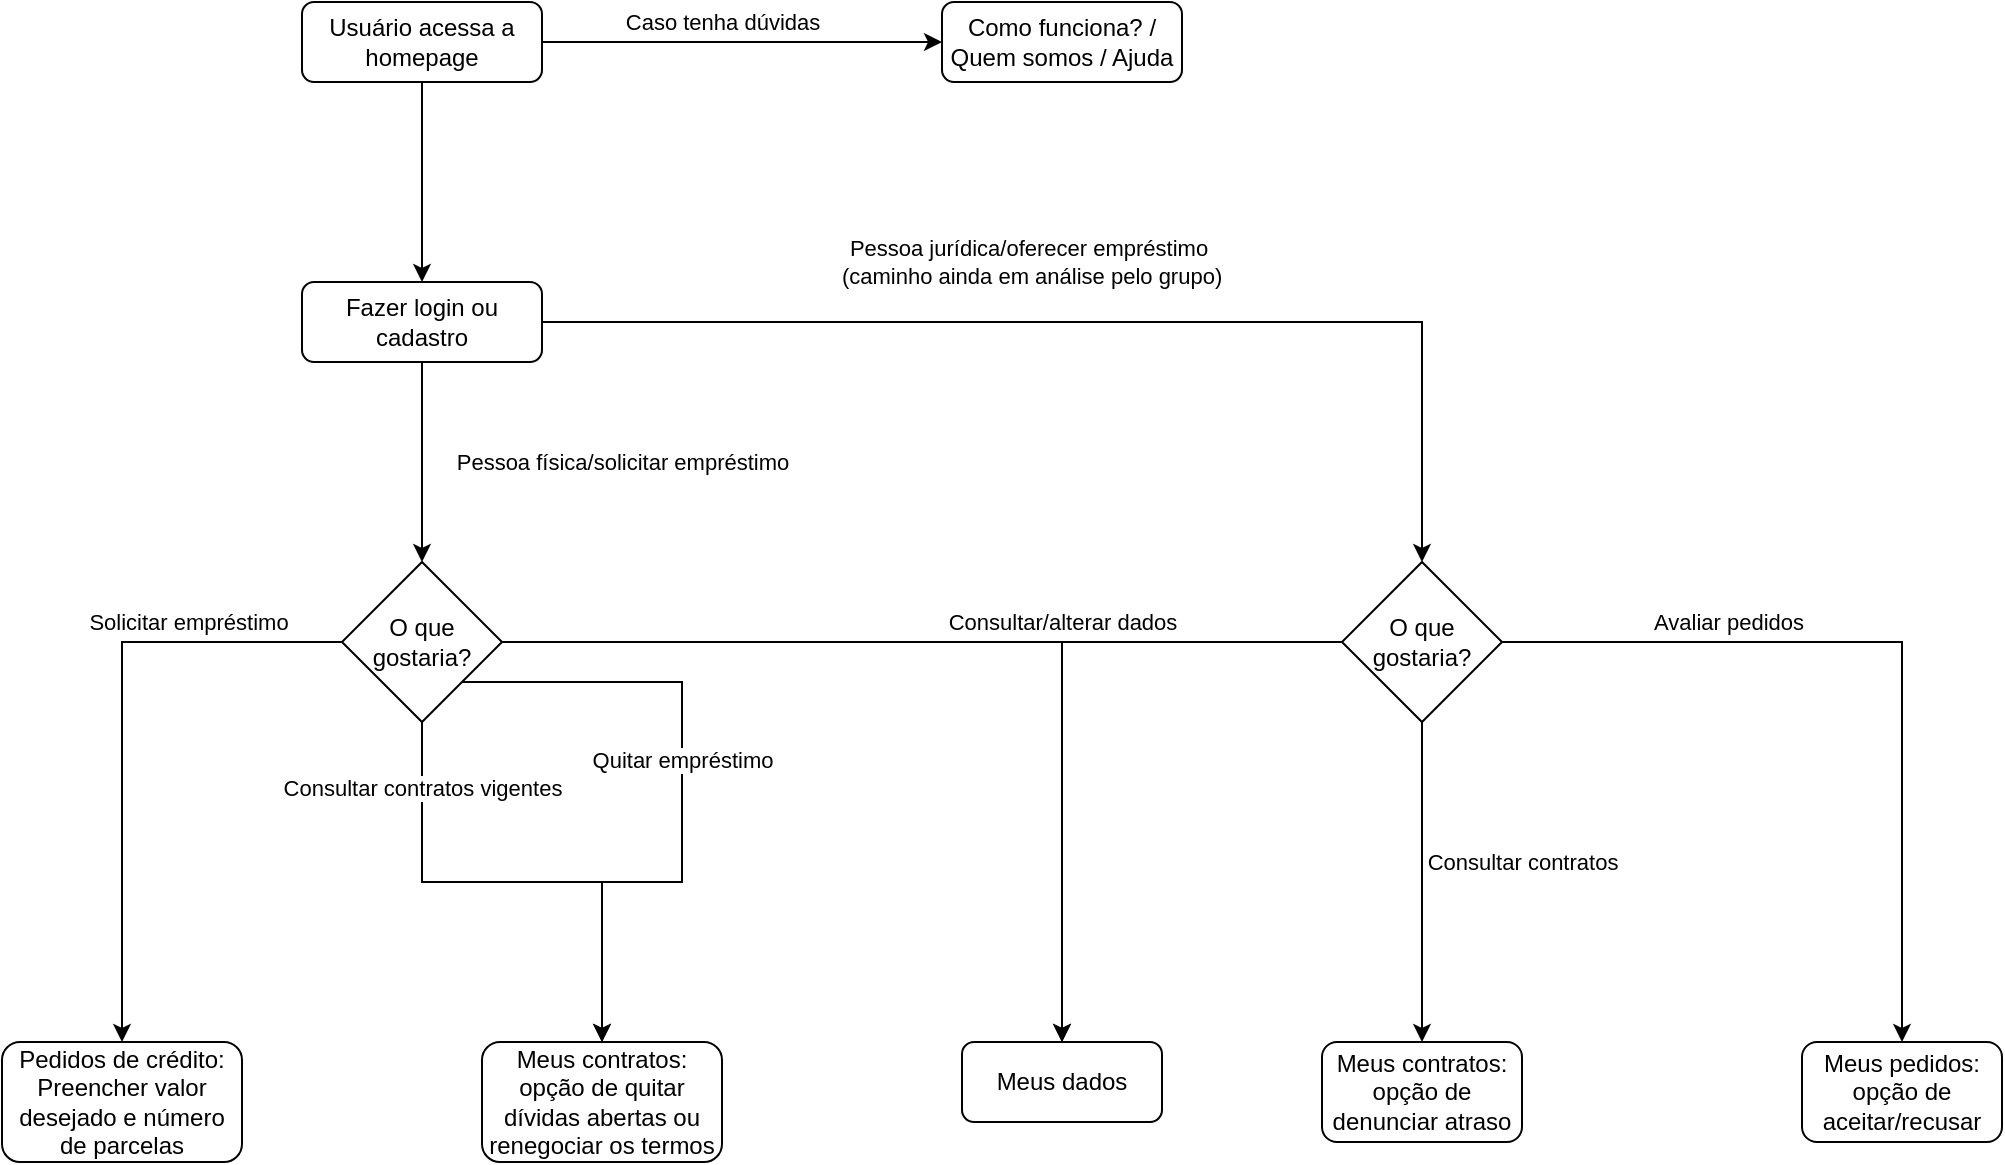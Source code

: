<mxfile version="20.4.0" type="device"><diagram id="C5RBs43oDa-KdzZeNtuy" name="Page-1"><mxGraphModel dx="1422" dy="754" grid="1" gridSize="10" guides="1" tooltips="1" connect="1" arrows="1" fold="1" page="1" pageScale="1" pageWidth="827" pageHeight="1169" math="0" shadow="0"><root><mxCell id="WIyWlLk6GJQsqaUBKTNV-0"/><mxCell id="WIyWlLk6GJQsqaUBKTNV-1" parent="WIyWlLk6GJQsqaUBKTNV-0"/><mxCell id="1dzgNp7p-gWxJ_JhTmDF-0" value="Caso tenha dúvidas" style="edgeStyle=orthogonalEdgeStyle;rounded=0;orthogonalLoop=1;jettySize=auto;html=1;" parent="WIyWlLk6GJQsqaUBKTNV-1" source="WIyWlLk6GJQsqaUBKTNV-3" edge="1"><mxGeometry x="-0.1" y="10" relative="1" as="geometry"><mxPoint x="480" y="100" as="targetPoint"/><mxPoint as="offset"/></mxGeometry></mxCell><mxCell id="1dzgNp7p-gWxJ_JhTmDF-3" value="" style="edgeStyle=orthogonalEdgeStyle;rounded=0;orthogonalLoop=1;jettySize=auto;html=1;entryX=0.5;entryY=0;entryDx=0;entryDy=0;" parent="WIyWlLk6GJQsqaUBKTNV-1" source="WIyWlLk6GJQsqaUBKTNV-3" target="1dzgNp7p-gWxJ_JhTmDF-5" edge="1"><mxGeometry y="-40" relative="1" as="geometry"><mxPoint x="220" y="220" as="targetPoint"/><mxPoint as="offset"/></mxGeometry></mxCell><mxCell id="WIyWlLk6GJQsqaUBKTNV-3" value="Usuário acessa a homepage" style="rounded=1;whiteSpace=wrap;html=1;fontSize=12;glass=0;strokeWidth=1;shadow=0;" parent="WIyWlLk6GJQsqaUBKTNV-1" vertex="1"><mxGeometry x="160" y="80" width="120" height="40" as="geometry"/></mxCell><mxCell id="1dzgNp7p-gWxJ_JhTmDF-1" value="Como funciona? / Quem somos / Ajuda" style="rounded=1;whiteSpace=wrap;html=1;fontSize=12;glass=0;strokeWidth=1;shadow=0;" parent="WIyWlLk6GJQsqaUBKTNV-1" vertex="1"><mxGeometry x="480" y="80" width="120" height="40" as="geometry"/></mxCell><mxCell id="1dzgNp7p-gWxJ_JhTmDF-24" value="Pessoa jurídica/oferecer empréstimo&lt;br&gt;&amp;nbsp;(caminho ainda em análise pelo grupo)" style="edgeStyle=orthogonalEdgeStyle;rounded=0;orthogonalLoop=1;jettySize=auto;html=1;entryX=0.5;entryY=0;entryDx=0;entryDy=0;" parent="WIyWlLk6GJQsqaUBKTNV-1" source="1dzgNp7p-gWxJ_JhTmDF-5" target="1dzgNp7p-gWxJ_JhTmDF-34" edge="1"><mxGeometry x="-0.133" y="30" relative="1" as="geometry"><mxPoint x="720" y="330" as="targetPoint"/><mxPoint as="offset"/></mxGeometry></mxCell><mxCell id="1dzgNp7p-gWxJ_JhTmDF-25" value="Pessoa física/solicitar empréstimo" style="edgeStyle=orthogonalEdgeStyle;rounded=0;orthogonalLoop=1;jettySize=auto;html=1;entryX=0.5;entryY=0;entryDx=0;entryDy=0;" parent="WIyWlLk6GJQsqaUBKTNV-1" source="1dzgNp7p-gWxJ_JhTmDF-5" target="1dzgNp7p-gWxJ_JhTmDF-27" edge="1"><mxGeometry y="100" relative="1" as="geometry"><mxPoint x="220" y="400" as="targetPoint"/><mxPoint as="offset"/></mxGeometry></mxCell><mxCell id="1dzgNp7p-gWxJ_JhTmDF-5" value="Fazer login ou cadastro" style="rounded=1;whiteSpace=wrap;html=1;fontSize=12;glass=0;strokeWidth=1;shadow=0;" parent="WIyWlLk6GJQsqaUBKTNV-1" vertex="1"><mxGeometry x="160" y="220" width="120" height="40" as="geometry"/></mxCell><mxCell id="1dzgNp7p-gWxJ_JhTmDF-28" value="Solicitar empréstimo" style="edgeStyle=orthogonalEdgeStyle;rounded=0;orthogonalLoop=1;jettySize=auto;html=1;" parent="WIyWlLk6GJQsqaUBKTNV-1" source="1dzgNp7p-gWxJ_JhTmDF-27" target="1dzgNp7p-gWxJ_JhTmDF-31" edge="1"><mxGeometry x="-0.5" y="-10" relative="1" as="geometry"><mxPoint x="70" y="530" as="targetPoint"/><mxPoint as="offset"/></mxGeometry></mxCell><mxCell id="1dzgNp7p-gWxJ_JhTmDF-29" value="Consultar contratos vigentes" style="edgeStyle=orthogonalEdgeStyle;rounded=0;orthogonalLoop=1;jettySize=auto;html=1;entryX=0.5;entryY=0;entryDx=0;entryDy=0;" parent="WIyWlLk6GJQsqaUBKTNV-1" source="1dzgNp7p-gWxJ_JhTmDF-27" target="1dzgNp7p-gWxJ_JhTmDF-32" edge="1"><mxGeometry x="-0.739" relative="1" as="geometry"><mxPoint x="310" y="580" as="targetPoint"/><Array as="points"><mxPoint x="220" y="520"/><mxPoint x="310" y="520"/></Array><mxPoint as="offset"/></mxGeometry></mxCell><mxCell id="1dzgNp7p-gWxJ_JhTmDF-30" value="Quitar empréstimo&lt;br&gt;" style="edgeStyle=orthogonalEdgeStyle;rounded=0;orthogonalLoop=1;jettySize=auto;html=1;entryX=0.5;entryY=0;entryDx=0;entryDy=0;" parent="WIyWlLk6GJQsqaUBKTNV-1" source="1dzgNp7p-gWxJ_JhTmDF-27" target="1dzgNp7p-gWxJ_JhTmDF-32" edge="1"><mxGeometry x="-0.097" relative="1" as="geometry"><mxPoint x="310" y="580" as="targetPoint"/><Array as="points"><mxPoint x="350" y="420"/><mxPoint x="350" y="520"/><mxPoint x="310" y="520"/></Array><mxPoint as="offset"/></mxGeometry></mxCell><mxCell id="1dzgNp7p-gWxJ_JhTmDF-39" value="Consultar/alterar dados" style="edgeStyle=orthogonalEdgeStyle;rounded=0;orthogonalLoop=1;jettySize=auto;html=1;entryX=0.5;entryY=0;entryDx=0;entryDy=0;" parent="WIyWlLk6GJQsqaUBKTNV-1" source="1dzgNp7p-gWxJ_JhTmDF-27" target="1dzgNp7p-gWxJ_JhTmDF-41" edge="1"><mxGeometry x="0.167" y="10" relative="1" as="geometry"><mxPoint x="530" y="560" as="targetPoint"/><mxPoint x="-10" y="-10" as="offset"/></mxGeometry></mxCell><mxCell id="1dzgNp7p-gWxJ_JhTmDF-27" value="O que gostaria?" style="rhombus;whiteSpace=wrap;html=1;" parent="WIyWlLk6GJQsqaUBKTNV-1" vertex="1"><mxGeometry x="180" y="360" width="80" height="80" as="geometry"/></mxCell><mxCell id="1dzgNp7p-gWxJ_JhTmDF-31" value="Pedidos de crédito: Preencher valor desejado e número de parcelas" style="rounded=1;whiteSpace=wrap;html=1;fontSize=12;glass=0;strokeWidth=1;shadow=0;" parent="WIyWlLk6GJQsqaUBKTNV-1" vertex="1"><mxGeometry x="10" y="600" width="120" height="60" as="geometry"/></mxCell><mxCell id="1dzgNp7p-gWxJ_JhTmDF-32" value="Meus contratos: opção de quitar dívidas abertas ou renegociar os termos" style="rounded=1;whiteSpace=wrap;html=1;fontSize=12;glass=0;strokeWidth=1;shadow=0;" parent="WIyWlLk6GJQsqaUBKTNV-1" vertex="1"><mxGeometry x="250" y="600" width="120" height="60" as="geometry"/></mxCell><mxCell id="1dzgNp7p-gWxJ_JhTmDF-35" value="Avaliar pedidos" style="edgeStyle=orthogonalEdgeStyle;rounded=0;orthogonalLoop=1;jettySize=auto;html=1;entryX=0.5;entryY=0;entryDx=0;entryDy=0;" parent="WIyWlLk6GJQsqaUBKTNV-1" source="1dzgNp7p-gWxJ_JhTmDF-34" target="1dzgNp7p-gWxJ_JhTmDF-43" edge="1"><mxGeometry x="-0.438" y="10" relative="1" as="geometry"><mxPoint x="960" y="600" as="targetPoint"/><mxPoint as="offset"/></mxGeometry></mxCell><mxCell id="1dzgNp7p-gWxJ_JhTmDF-36" value="Consultar contratos" style="edgeStyle=orthogonalEdgeStyle;rounded=0;orthogonalLoop=1;jettySize=auto;html=1;entryX=0.5;entryY=0;entryDx=0;entryDy=0;" parent="WIyWlLk6GJQsqaUBKTNV-1" source="1dzgNp7p-gWxJ_JhTmDF-34" target="1dzgNp7p-gWxJ_JhTmDF-42" edge="1"><mxGeometry x="-0.125" y="50" relative="1" as="geometry"><mxPoint x="720" y="600" as="targetPoint"/><mxPoint as="offset"/></mxGeometry></mxCell><mxCell id="1dzgNp7p-gWxJ_JhTmDF-40" style="edgeStyle=orthogonalEdgeStyle;rounded=0;orthogonalLoop=1;jettySize=auto;html=1;entryX=0.5;entryY=0;entryDx=0;entryDy=0;" parent="WIyWlLk6GJQsqaUBKTNV-1" source="1dzgNp7p-gWxJ_JhTmDF-34" target="1dzgNp7p-gWxJ_JhTmDF-41" edge="1"><mxGeometry relative="1" as="geometry"><mxPoint x="530" y="560" as="targetPoint"/></mxGeometry></mxCell><mxCell id="1dzgNp7p-gWxJ_JhTmDF-34" value="O que gostaria?" style="rhombus;whiteSpace=wrap;html=1;" parent="WIyWlLk6GJQsqaUBKTNV-1" vertex="1"><mxGeometry x="680" y="360" width="80" height="80" as="geometry"/></mxCell><mxCell id="1dzgNp7p-gWxJ_JhTmDF-41" value="Meus dados" style="rounded=1;whiteSpace=wrap;html=1;fontSize=12;glass=0;strokeWidth=1;shadow=0;" parent="WIyWlLk6GJQsqaUBKTNV-1" vertex="1"><mxGeometry x="490" y="600" width="100" height="40" as="geometry"/></mxCell><mxCell id="1dzgNp7p-gWxJ_JhTmDF-42" value="Meus contratos: opção de denunciar atraso&lt;br&gt;" style="rounded=1;whiteSpace=wrap;html=1;fontSize=12;glass=0;strokeWidth=1;shadow=0;" parent="WIyWlLk6GJQsqaUBKTNV-1" vertex="1"><mxGeometry x="670" y="600" width="100" height="50" as="geometry"/></mxCell><mxCell id="1dzgNp7p-gWxJ_JhTmDF-43" value="Meus pedidos: opção de aceitar/recusar" style="rounded=1;whiteSpace=wrap;html=1;fontSize=12;glass=0;strokeWidth=1;shadow=0;" parent="WIyWlLk6GJQsqaUBKTNV-1" vertex="1"><mxGeometry x="910" y="600" width="100" height="50" as="geometry"/></mxCell></root></mxGraphModel></diagram></mxfile>